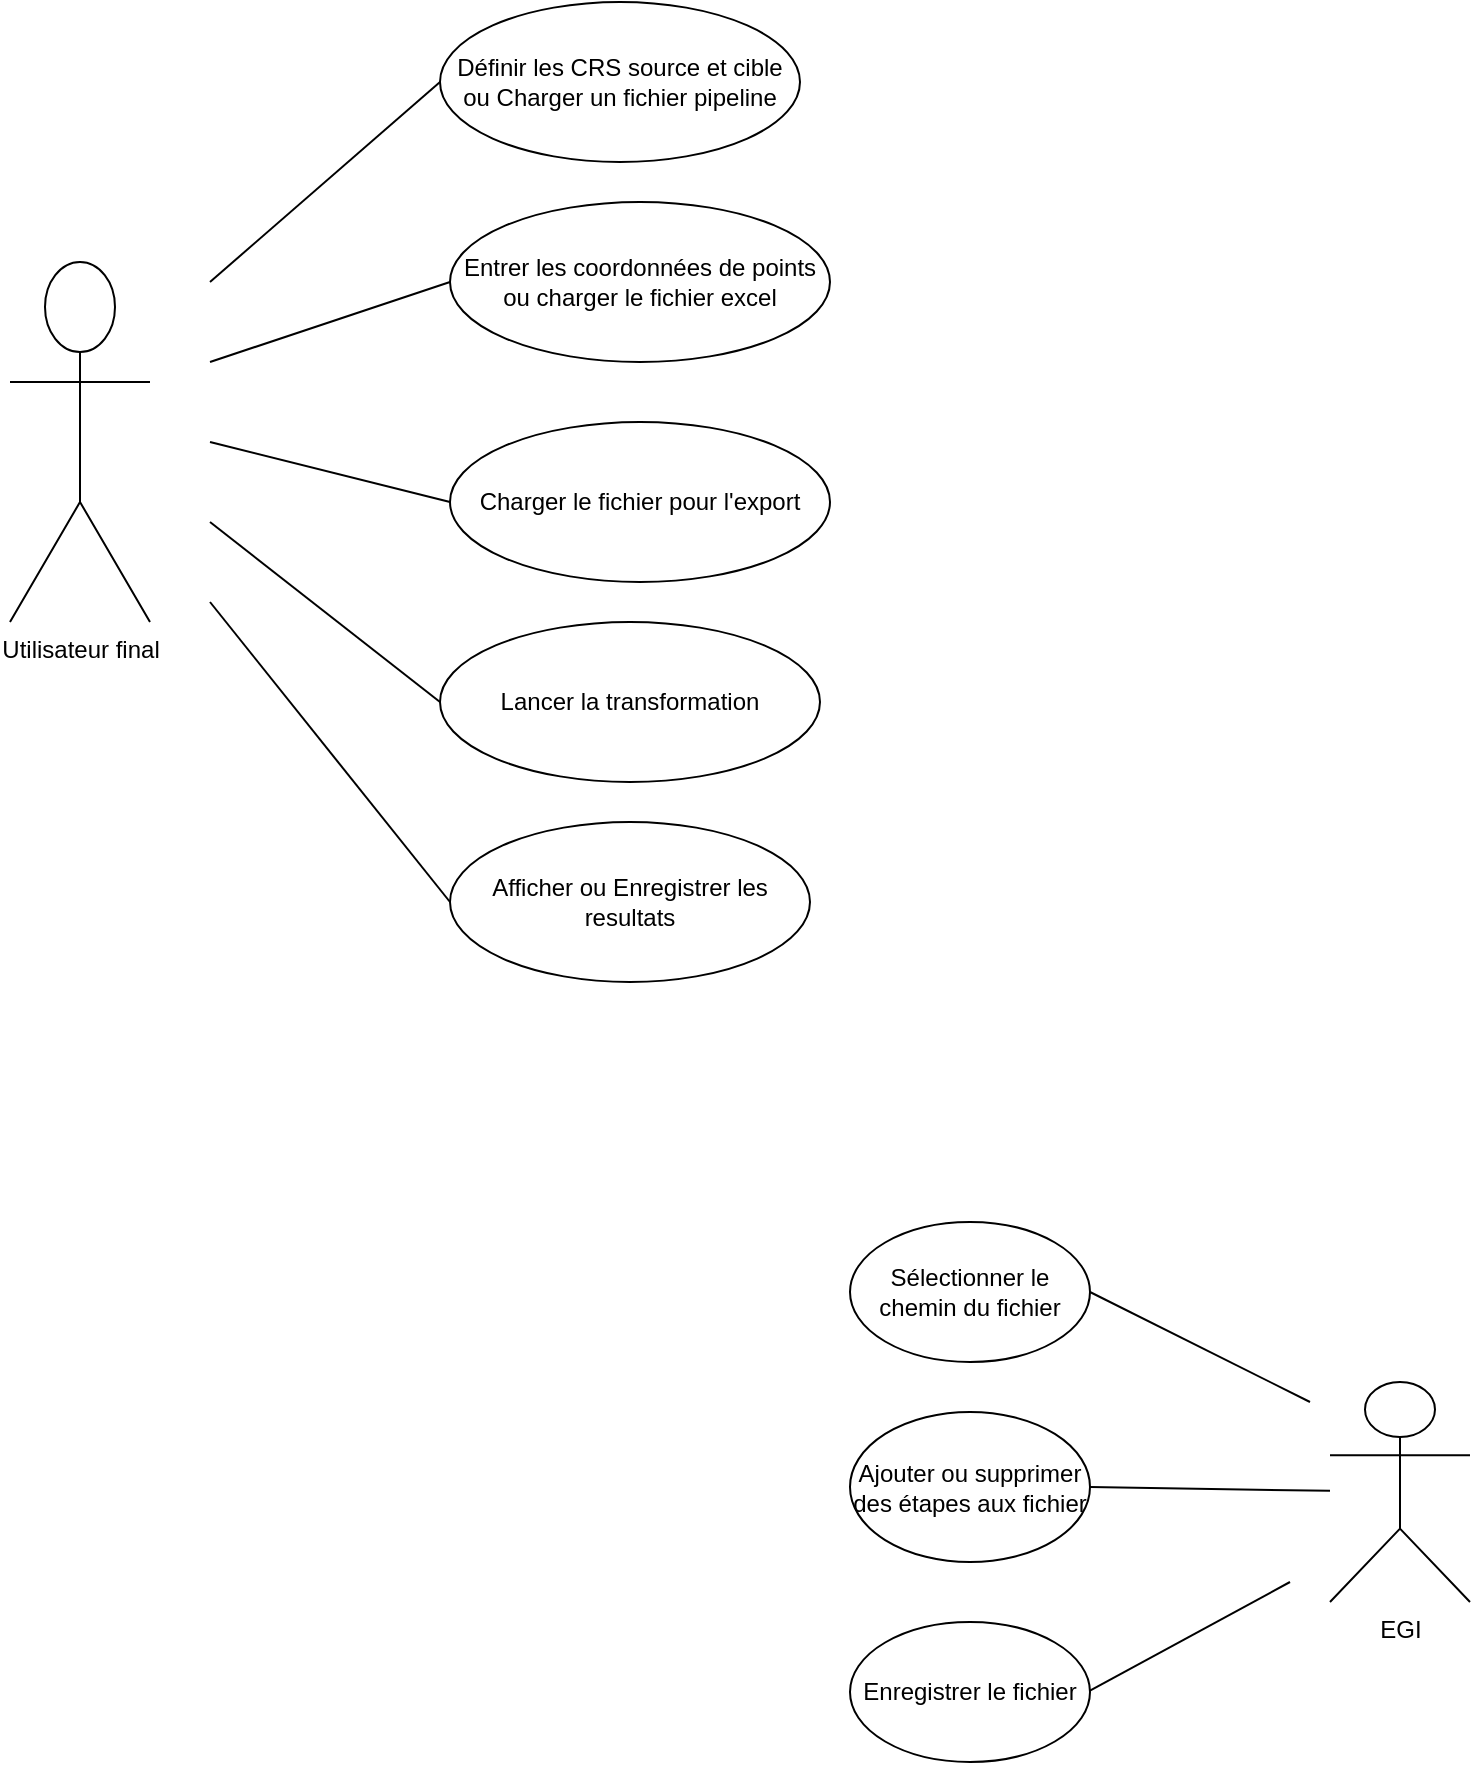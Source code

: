 <mxfile version="24.9.3">
  <diagram name="Page-1" id="0BjuaR10c-HpHQ8Zxktg">
    <mxGraphModel dx="1477" dy="603" grid="1" gridSize="10" guides="1" tooltips="1" connect="1" arrows="1" fold="1" page="1" pageScale="1" pageWidth="827" pageHeight="1169" math="0" shadow="0">
      <root>
        <mxCell id="0" />
        <mxCell id="1" parent="0" />
        <mxCell id="tQV1uXA7SZ9vbFeKETRc-1" value="Utilisateur final" style="shape=umlActor;verticalLabelPosition=bottom;verticalAlign=top;html=1;outlineConnect=0;rotation=0;" parent="1" vertex="1">
          <mxGeometry x="20" y="200" width="70" height="180" as="geometry" />
        </mxCell>
        <mxCell id="tQV1uXA7SZ9vbFeKETRc-2" value="Définir les CRS source et cible ou Charger un fichier pipeline" style="ellipse;whiteSpace=wrap;html=1;" parent="1" vertex="1">
          <mxGeometry x="235" y="70" width="180" height="80" as="geometry" />
        </mxCell>
        <mxCell id="tQV1uXA7SZ9vbFeKETRc-4" value="Lancer la transformation" style="ellipse;whiteSpace=wrap;html=1;" parent="1" vertex="1">
          <mxGeometry x="235" y="380" width="190" height="80" as="geometry" />
        </mxCell>
        <mxCell id="tQV1uXA7SZ9vbFeKETRc-5" value="Afficher ou Enregistrer les resultats" style="ellipse;whiteSpace=wrap;html=1;" parent="1" vertex="1">
          <mxGeometry x="240" y="480" width="180" height="80" as="geometry" />
        </mxCell>
        <mxCell id="tQV1uXA7SZ9vbFeKETRc-7" value="" style="endArrow=none;html=1;rounded=0;entryX=0;entryY=0.5;entryDx=0;entryDy=0;" parent="1" target="tQV1uXA7SZ9vbFeKETRc-2" edge="1">
          <mxGeometry width="50" height="50" relative="1" as="geometry">
            <mxPoint x="120" y="210" as="sourcePoint" />
            <mxPoint x="240" y="90" as="targetPoint" />
            <Array as="points" />
          </mxGeometry>
        </mxCell>
        <mxCell id="tQV1uXA7SZ9vbFeKETRc-9" value="" style="endArrow=none;html=1;rounded=0;entryX=0;entryY=0.5;entryDx=0;entryDy=0;" parent="1" target="tQV1uXA7SZ9vbFeKETRc-4" edge="1">
          <mxGeometry width="50" height="50" relative="1" as="geometry">
            <mxPoint x="120" y="330" as="sourcePoint" />
            <mxPoint x="220" y="250" as="targetPoint" />
          </mxGeometry>
        </mxCell>
        <mxCell id="tQV1uXA7SZ9vbFeKETRc-10" value="" style="endArrow=none;html=1;rounded=0;entryX=0;entryY=0.5;entryDx=0;entryDy=0;" parent="1" target="tQV1uXA7SZ9vbFeKETRc-5" edge="1">
          <mxGeometry width="50" height="50" relative="1" as="geometry">
            <mxPoint x="120" y="370" as="sourcePoint" />
            <mxPoint x="200" y="380" as="targetPoint" />
          </mxGeometry>
        </mxCell>
        <mxCell id="tQV1uXA7SZ9vbFeKETRc-17" value="" style="endArrow=none;html=1;rounded=0;entryX=0;entryY=0.5;entryDx=0;entryDy=0;" parent="1" target="KPu-eZKukHUQzHZda8PG-5" edge="1">
          <mxGeometry width="50" height="50" relative="1" as="geometry">
            <mxPoint x="120" y="250" as="sourcePoint" />
            <mxPoint x="240" y="190.0" as="targetPoint" />
            <Array as="points" />
          </mxGeometry>
        </mxCell>
        <mxCell id="KPu-eZKukHUQzHZda8PG-5" value="Entrer les coordonnées de points ou charger le fichier excel" style="ellipse;whiteSpace=wrap;html=1;" vertex="1" parent="1">
          <mxGeometry x="240" y="170" width="190" height="80" as="geometry" />
        </mxCell>
        <mxCell id="KPu-eZKukHUQzHZda8PG-6" value="Charger le fichier pour l&#39;export" style="ellipse;whiteSpace=wrap;html=1;" vertex="1" parent="1">
          <mxGeometry x="240" y="280" width="190" height="80" as="geometry" />
        </mxCell>
        <mxCell id="KPu-eZKukHUQzHZda8PG-7" value="" style="endArrow=none;html=1;rounded=0;entryX=0;entryY=0.5;entryDx=0;entryDy=0;" edge="1" parent="1" target="KPu-eZKukHUQzHZda8PG-6">
          <mxGeometry width="50" height="50" relative="1" as="geometry">
            <mxPoint x="120" y="290" as="sourcePoint" />
            <mxPoint x="235" y="370" as="targetPoint" />
          </mxGeometry>
        </mxCell>
        <mxCell id="KPu-eZKukHUQzHZda8PG-8" value="EGI" style="shape=umlActor;verticalLabelPosition=bottom;verticalAlign=top;html=1;outlineConnect=0;" vertex="1" parent="1">
          <mxGeometry x="680" y="760" width="70" height="110" as="geometry" />
        </mxCell>
        <mxCell id="KPu-eZKukHUQzHZda8PG-9" value="Sélectionner le chemin du fichier " style="ellipse;whiteSpace=wrap;html=1;" vertex="1" parent="1">
          <mxGeometry x="440" y="680" width="120" height="70" as="geometry" />
        </mxCell>
        <mxCell id="KPu-eZKukHUQzHZda8PG-10" value="Ajouter ou supprimer des étapes aux fichier" style="ellipse;whiteSpace=wrap;html=1;" vertex="1" parent="1">
          <mxGeometry x="440" y="775" width="120" height="75" as="geometry" />
        </mxCell>
        <mxCell id="KPu-eZKukHUQzHZda8PG-11" value="Enregistrer le fichier" style="ellipse;whiteSpace=wrap;html=1;" vertex="1" parent="1">
          <mxGeometry x="440" y="880" width="120" height="70" as="geometry" />
        </mxCell>
        <mxCell id="KPu-eZKukHUQzHZda8PG-13" value="" style="endArrow=none;html=1;rounded=0;exitX=1;exitY=0.5;exitDx=0;exitDy=0;" edge="1" parent="1" source="KPu-eZKukHUQzHZda8PG-10" target="KPu-eZKukHUQzHZda8PG-8">
          <mxGeometry width="50" height="50" relative="1" as="geometry">
            <mxPoint x="570" y="800" as="sourcePoint" />
            <mxPoint x="660" y="800" as="targetPoint" />
          </mxGeometry>
        </mxCell>
        <mxCell id="KPu-eZKukHUQzHZda8PG-14" value="" style="endArrow=none;html=1;rounded=0;exitX=1;exitY=0.5;exitDx=0;exitDy=0;" edge="1" parent="1" source="KPu-eZKukHUQzHZda8PG-9">
          <mxGeometry width="50" height="50" relative="1" as="geometry">
            <mxPoint x="580" y="720" as="sourcePoint" />
            <mxPoint x="670" y="770" as="targetPoint" />
          </mxGeometry>
        </mxCell>
        <mxCell id="KPu-eZKukHUQzHZda8PG-15" value="" style="endArrow=none;html=1;rounded=0;exitX=1;exitY=0.5;exitDx=0;exitDy=0;" edge="1" parent="1">
          <mxGeometry width="50" height="50" relative="1" as="geometry">
            <mxPoint x="560" y="914.29" as="sourcePoint" />
            <mxPoint x="660" y="860" as="targetPoint" />
          </mxGeometry>
        </mxCell>
      </root>
    </mxGraphModel>
  </diagram>
</mxfile>
